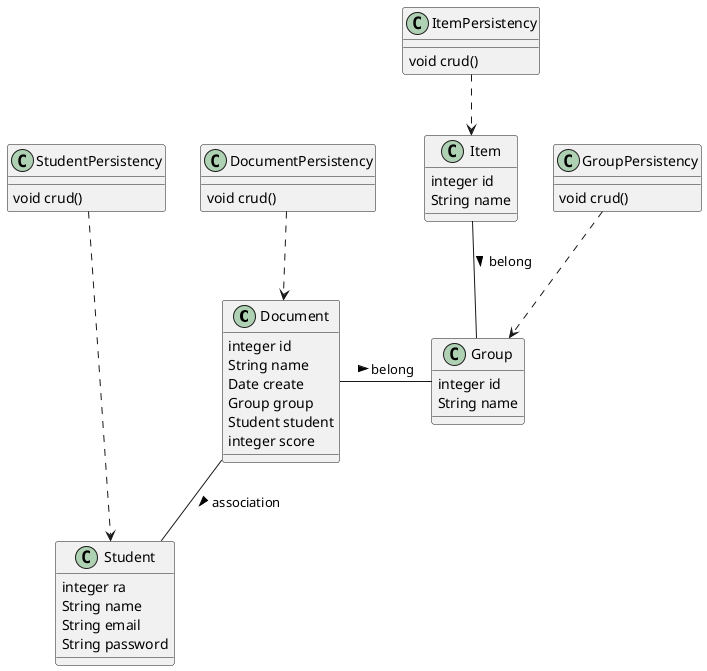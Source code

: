 @startuml
Class Document {
 integer id
 String name
 Date create
 Group group
 Student student
 integer score
}
Class DocumentPersistency {
 void crud()
}
Class Student {
 integer ra
 String name
 String email
 String password
}
Class StudentPersistency {
  void crud()
}
Class Group {
 integer id
 String name
}
Class Item {
  integer id
  String name
}
Class GroupPersistency {
  void crud()
}
Class ItemPersistency {
  void crud()
}
Document - Group: belong >
Item -- Group: belong >
GroupPersistency ..> Group
DocumentPersistency ..> Document
ItemPersistency ..> Item
Document -- Student: association >
StudentPersistency ...> Student
@enduml